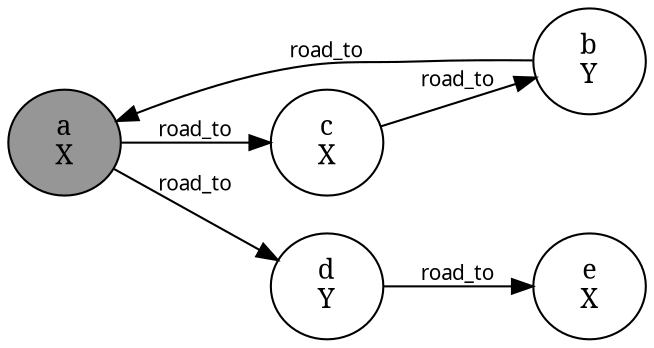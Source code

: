 digraph G {
    rankdir=LR;
    fontname="sans-serif";
    fillcolor="white";
    penwidth="0.1";
    edge [comment="Wildcard edge", 
          fontname="sans-serif", 
          fontsize=10, 
          colorscheme="greys9", 
          color=9, 
          fontcolor=9];
    node [fontname="serif", 
          fontsize=13, 
          fillcolor="1", 
          colorscheme="greys9", 
          color="9", 
          fontcolor="9", 
          style="filled"];
    "a" [fillcolor="5", label="a\nX"];
    "b" [label="b\nY"];
    "c" [label="c\nX"];
    "d" [label="d\nY"];
    "e" [label="e\nX"];
    "b" -> "a"  [label="road_to"];
    "a" -> "c"  [label="road_to"];
    "a" -> "d"  [label="road_to"];
    "c" -> "b"  [label="road_to"];
    "d" -> "e"  [label="road_to"];
}
